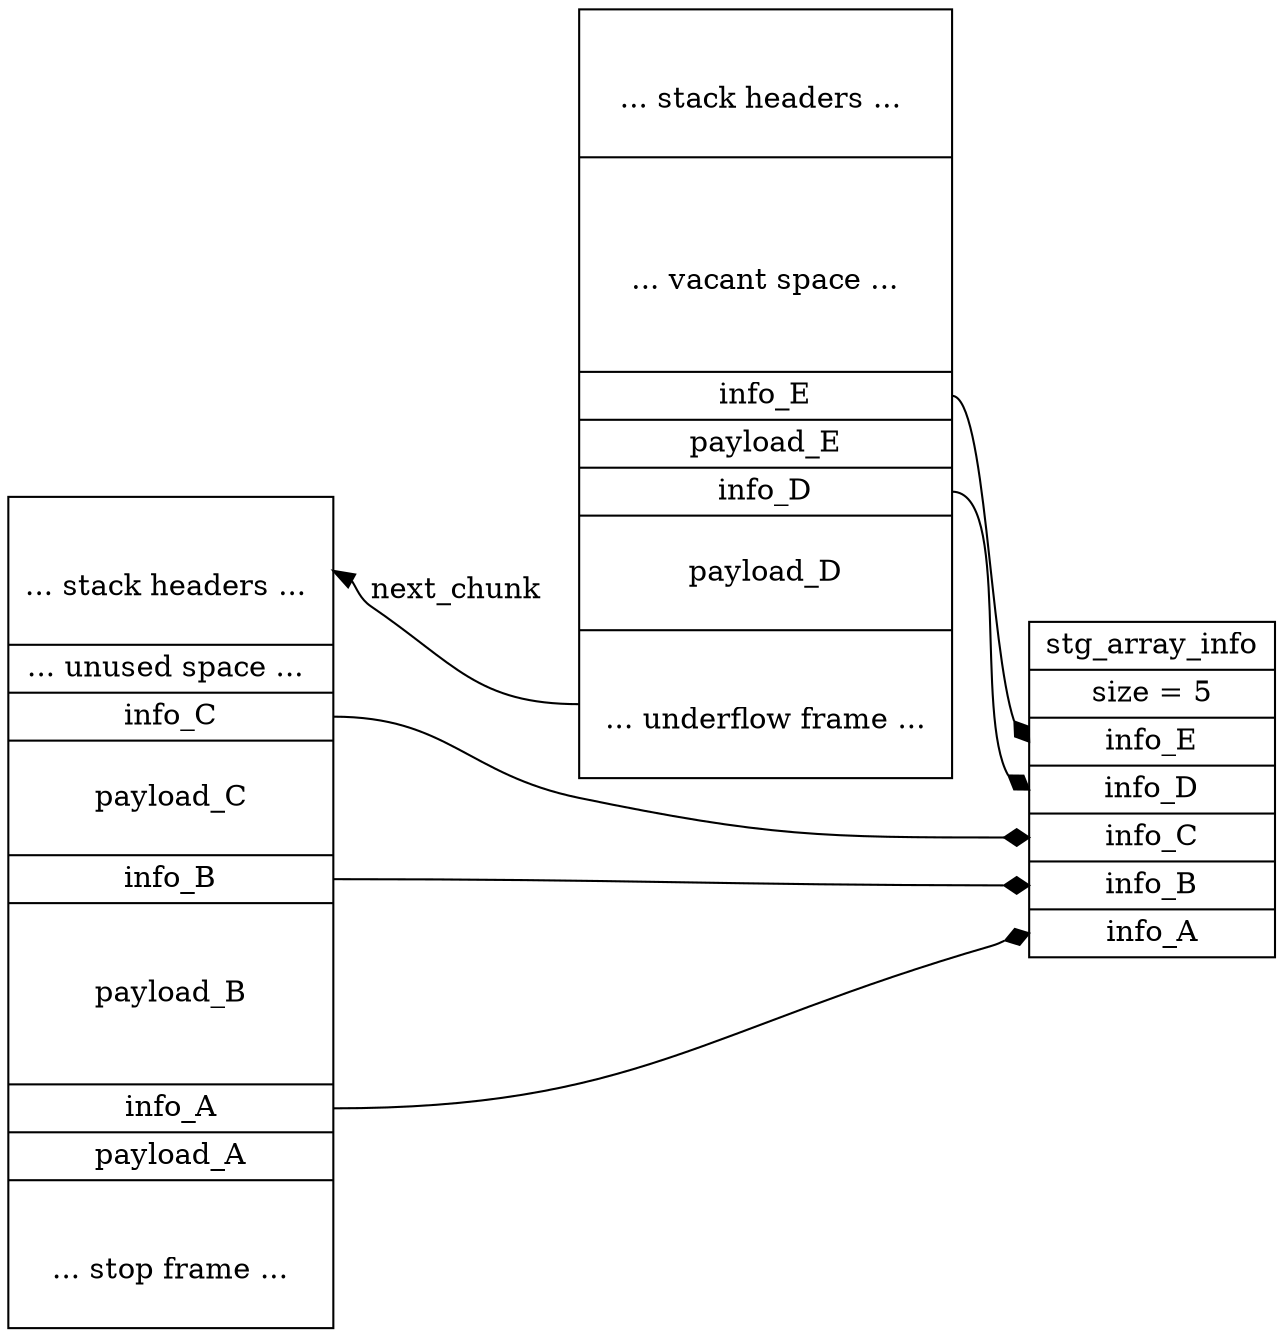 digraph {
    node [shape=record];

    stack1
    [label=" <top> \n\n... stack headers ... \n\n\
           | ... unused space ... \n \
           | <C> info_C     \
           | \npayload_C\n\n      \
           | <B> info_B     \
           | \n\npayload_B\n\n\n      \
           | <A> info_A     \
           | payload_A\n      \
           | \n\n   ... stop frame ...   \n\n"];

    stack2
    [label=" <top> \n\n... stack headers ... \n\n\
           | \n\n\n ... vacant space ... \n\n\n \
           | <E> info_E     \
           | payload_E      \
           | <D> info_D     \
           | \npayload_D\n\n      \
           | <underflow> \n\n ... underflow frame ... \n\n"];

    array
    [label=" stg_array_info \
           | size = 5 \
           | <E> info_E \
           | <D> info_D \
           | <C> info_C \
           | <B> info_B \
           | <A> info_A "]

    stack1:A -> array:A [arrowhead=diamond]
    stack1:B -> array:B [arrowhead=diamond]
    stack1:C -> array:C [arrowhead=diamond]
    stack2:D -> array:D [arrowhead=diamond]
    stack2:E -> array:E [arrowhead=diamond]

    stack2:underflow -> stack1:top [label="next_chunk"]

    /* I use these edges to make the stacks be on the same height */
    stack1:top -> stack2:top [label="", style=invis]
    stack1:top -> stack2:top [label="", style=invis]

  rankdir="LR"
}


